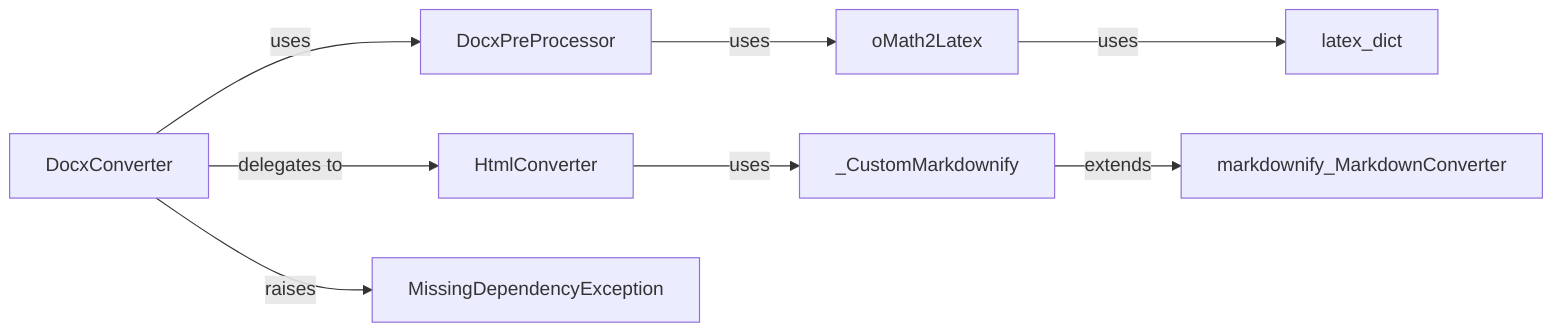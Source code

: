 graph LR
    DocxConverter["DocxConverter"]
    HtmlConverter["HtmlConverter"]
    DocxPreProcessor["DocxPreProcessor"]
    MissingDependencyException["MissingDependencyException"]
    oMath2Latex["oMath2Latex"]
    latex_dict["latex_dict"]
    _CustomMarkdownify["_CustomMarkdownify"]
    DocxConverter -- "uses" --> DocxPreProcessor
    DocxConverter -- "delegates to" --> HtmlConverter
    DocxConverter -- "raises" --> MissingDependencyException
    HtmlConverter -- "uses" --> _CustomMarkdownify
    DocxPreProcessor -- "uses" --> oMath2Latex
    oMath2Latex -- "uses" --> latex_dict
    _CustomMarkdownify -- "extends" --> markdownify_MarkdownConverter
    click DocxConverter href "./DocxConverter.md" "Details"
    click HtmlConverter href "./HtmlConverter.md" "Details"
    click _CustomMarkdownify href "./_CustomMarkdownify.md" "Details"